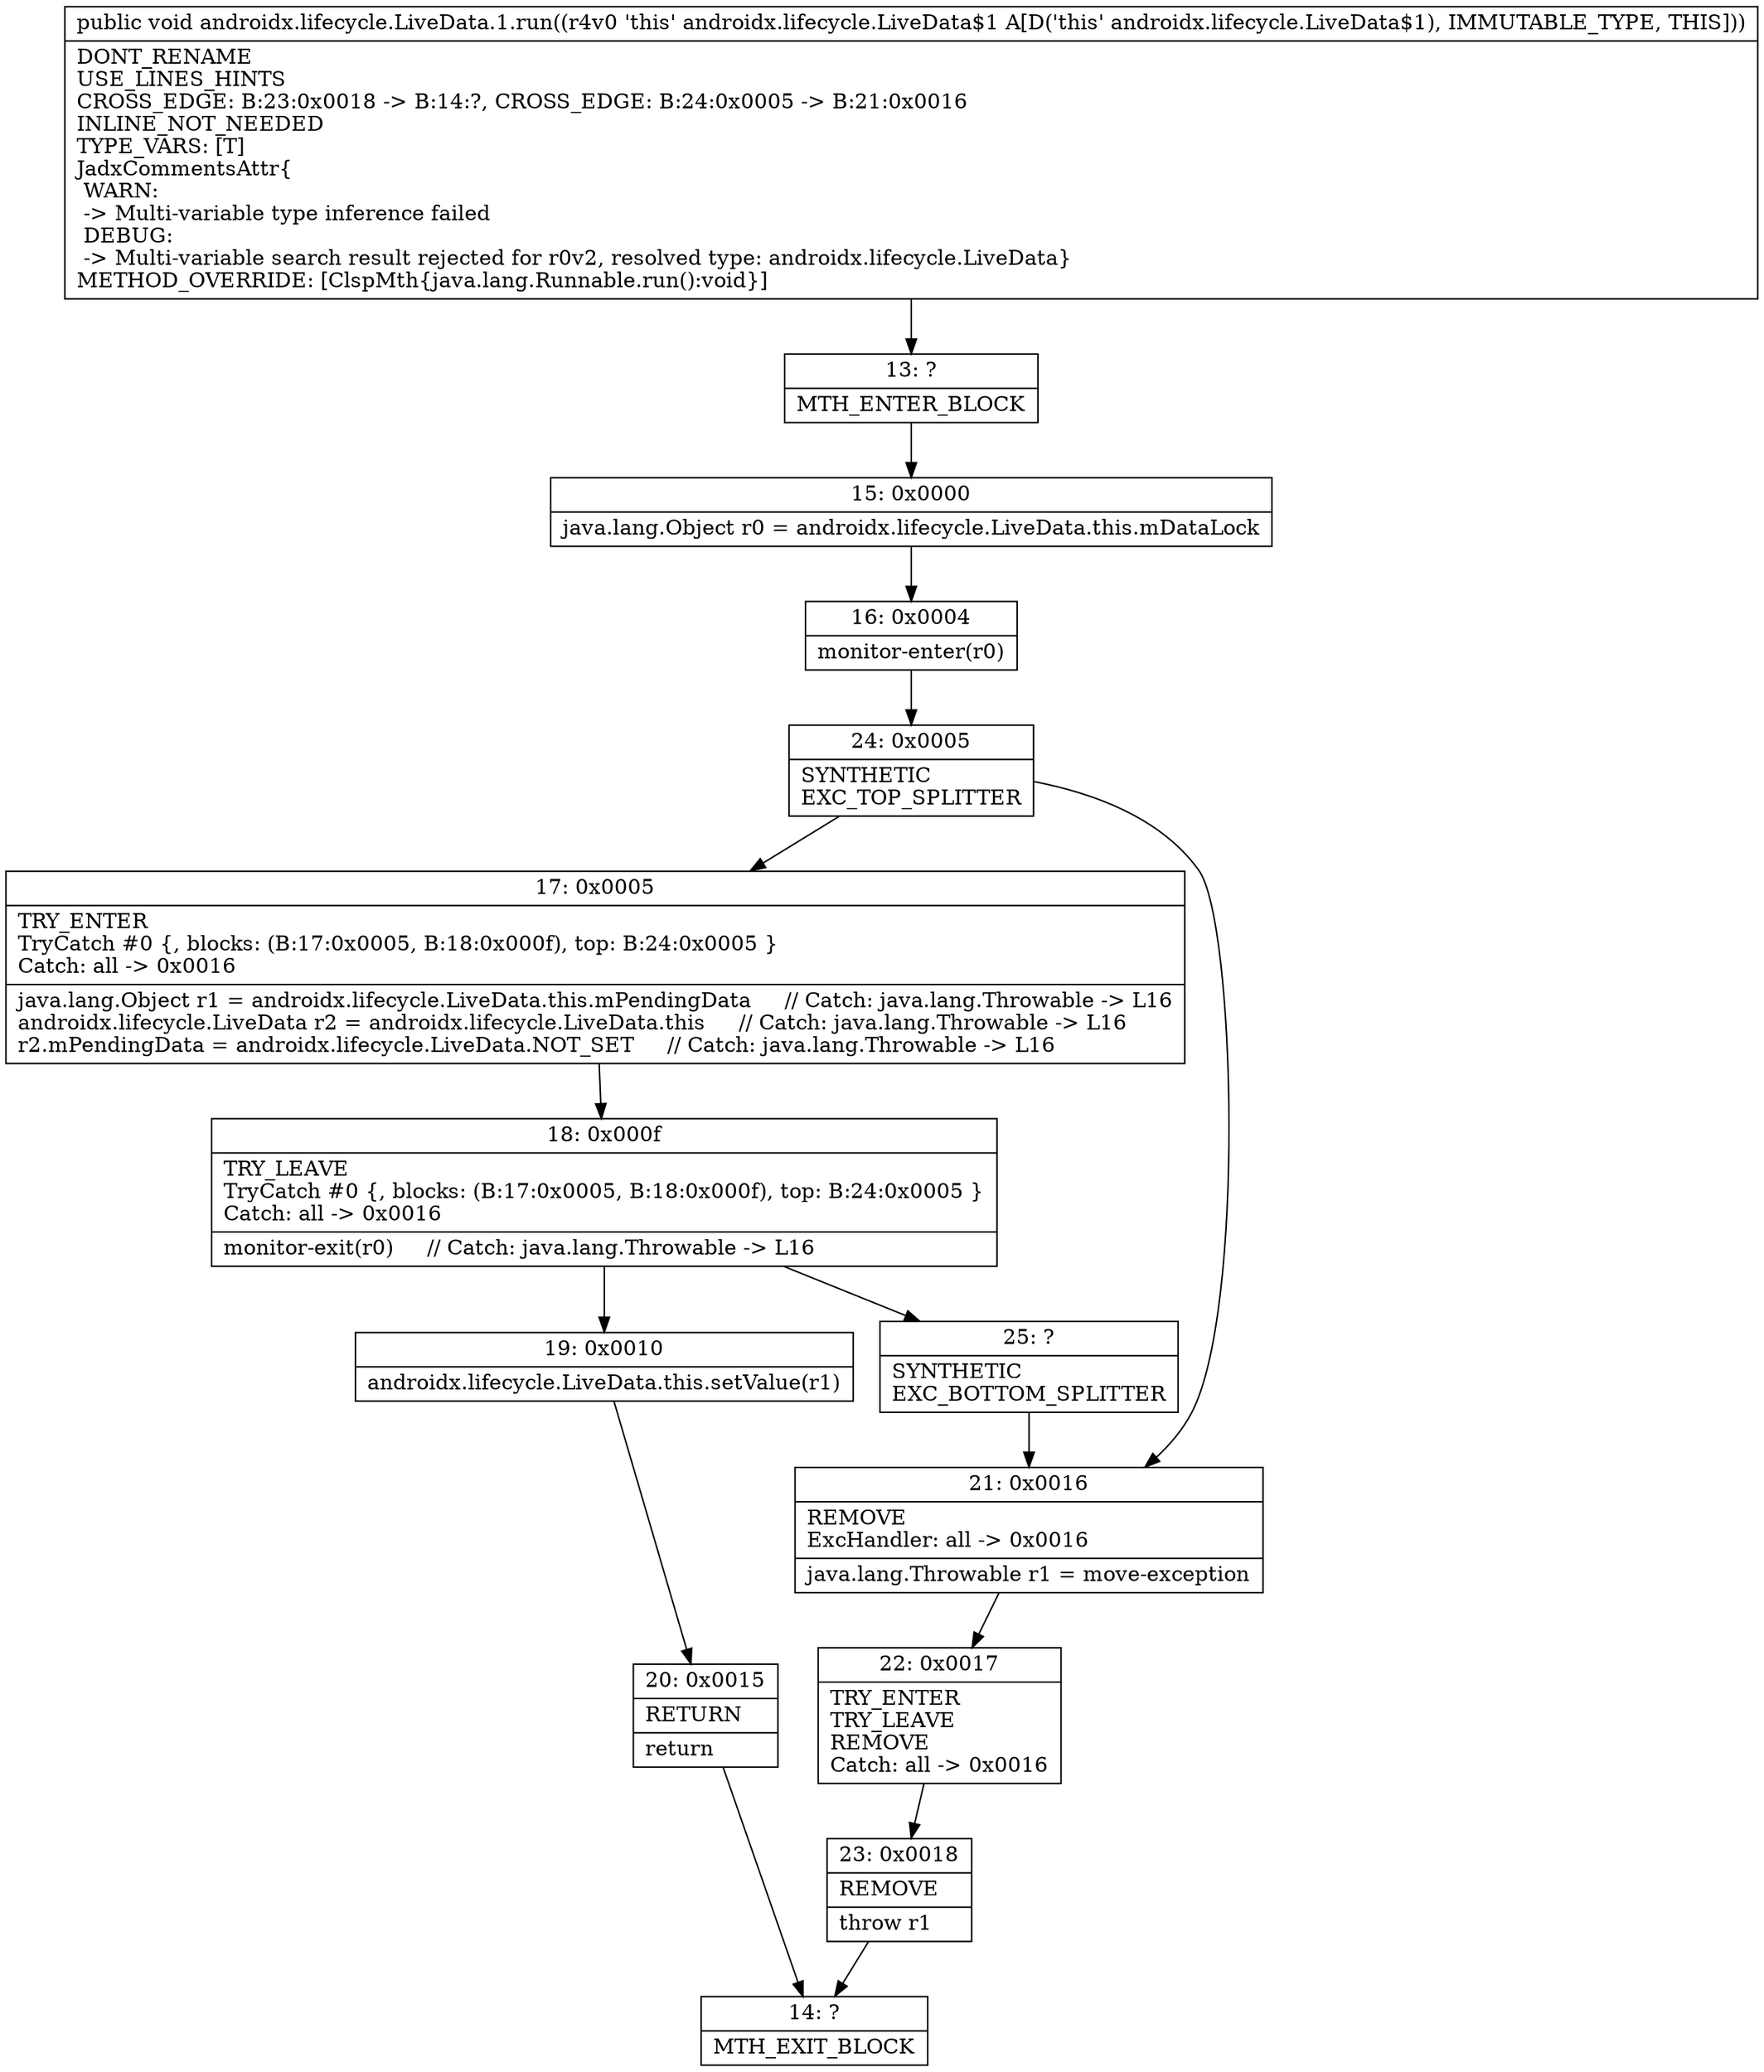 digraph "CFG forandroidx.lifecycle.LiveData.1.run()V" {
Node_13 [shape=record,label="{13\:\ ?|MTH_ENTER_BLOCK\l}"];
Node_15 [shape=record,label="{15\:\ 0x0000|java.lang.Object r0 = androidx.lifecycle.LiveData.this.mDataLock\l}"];
Node_16 [shape=record,label="{16\:\ 0x0004|monitor\-enter(r0)\l}"];
Node_24 [shape=record,label="{24\:\ 0x0005|SYNTHETIC\lEXC_TOP_SPLITTER\l}"];
Node_17 [shape=record,label="{17\:\ 0x0005|TRY_ENTER\lTryCatch #0 \{, blocks: (B:17:0x0005, B:18:0x000f), top: B:24:0x0005 \}\lCatch: all \-\> 0x0016\l|java.lang.Object r1 = androidx.lifecycle.LiveData.this.mPendingData     \/\/ Catch: java.lang.Throwable \-\> L16\landroidx.lifecycle.LiveData r2 = androidx.lifecycle.LiveData.this     \/\/ Catch: java.lang.Throwable \-\> L16\lr2.mPendingData = androidx.lifecycle.LiveData.NOT_SET     \/\/ Catch: java.lang.Throwable \-\> L16\l}"];
Node_18 [shape=record,label="{18\:\ 0x000f|TRY_LEAVE\lTryCatch #0 \{, blocks: (B:17:0x0005, B:18:0x000f), top: B:24:0x0005 \}\lCatch: all \-\> 0x0016\l|monitor\-exit(r0)     \/\/ Catch: java.lang.Throwable \-\> L16\l}"];
Node_19 [shape=record,label="{19\:\ 0x0010|androidx.lifecycle.LiveData.this.setValue(r1)\l}"];
Node_20 [shape=record,label="{20\:\ 0x0015|RETURN\l|return\l}"];
Node_14 [shape=record,label="{14\:\ ?|MTH_EXIT_BLOCK\l}"];
Node_25 [shape=record,label="{25\:\ ?|SYNTHETIC\lEXC_BOTTOM_SPLITTER\l}"];
Node_21 [shape=record,label="{21\:\ 0x0016|REMOVE\lExcHandler: all \-\> 0x0016\l|java.lang.Throwable r1 = move\-exception\l}"];
Node_22 [shape=record,label="{22\:\ 0x0017|TRY_ENTER\lTRY_LEAVE\lREMOVE\lCatch: all \-\> 0x0016\l}"];
Node_23 [shape=record,label="{23\:\ 0x0018|REMOVE\l|throw r1\l}"];
MethodNode[shape=record,label="{public void androidx.lifecycle.LiveData.1.run((r4v0 'this' androidx.lifecycle.LiveData$1 A[D('this' androidx.lifecycle.LiveData$1), IMMUTABLE_TYPE, THIS]))  | DONT_RENAME\lUSE_LINES_HINTS\lCROSS_EDGE: B:23:0x0018 \-\> B:14:?, CROSS_EDGE: B:24:0x0005 \-\> B:21:0x0016\lINLINE_NOT_NEEDED\lTYPE_VARS: [T]\lJadxCommentsAttr\{\l WARN: \l \-\> Multi\-variable type inference failed\l DEBUG: \l \-\> Multi\-variable search result rejected for r0v2, resolved type: androidx.lifecycle.LiveData\}\lMETHOD_OVERRIDE: [ClspMth\{java.lang.Runnable.run():void\}]\l}"];
MethodNode -> Node_13;Node_13 -> Node_15;
Node_15 -> Node_16;
Node_16 -> Node_24;
Node_24 -> Node_17;
Node_24 -> Node_21;
Node_17 -> Node_18;
Node_18 -> Node_19;
Node_18 -> Node_25;
Node_19 -> Node_20;
Node_20 -> Node_14;
Node_25 -> Node_21;
Node_21 -> Node_22;
Node_22 -> Node_23;
Node_23 -> Node_14;
}

